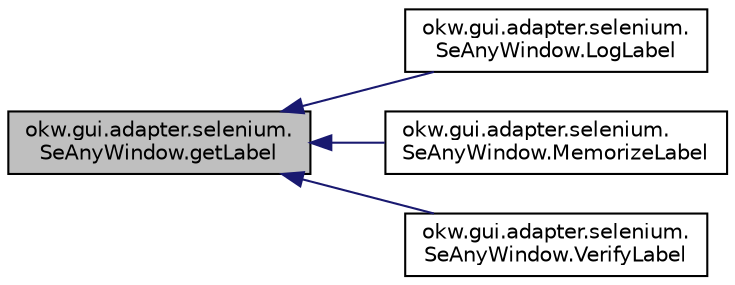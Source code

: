 digraph "okw.gui.adapter.selenium.SeAnyWindow.getLabel"
{
 // INTERACTIVE_SVG=YES
  edge [fontname="Helvetica",fontsize="10",labelfontname="Helvetica",labelfontsize="10"];
  node [fontname="Helvetica",fontsize="10",shape=record];
  rankdir="LR";
  Node137 [label="okw.gui.adapter.selenium.\lSeAnyWindow.getLabel",height=0.2,width=0.4,color="black", fillcolor="grey75", style="filled", fontcolor="black"];
  Node137 -> Node138 [dir="back",color="midnightblue",fontsize="10",style="solid",fontname="Helvetica"];
  Node138 [label="okw.gui.adapter.selenium.\lSeAnyWindow.LogLabel",height=0.2,width=0.4,color="black", fillcolor="white", style="filled",URL="$classokw_1_1gui_1_1adapter_1_1selenium_1_1_se_any_window.html#a7d9329528a1de239d3f545dbc4ab3349",tooltip="Logt den textuellen Inhalt des Labels eines Objektes. "];
  Node137 -> Node139 [dir="back",color="midnightblue",fontsize="10",style="solid",fontname="Helvetica"];
  Node139 [label="okw.gui.adapter.selenium.\lSeAnyWindow.MemorizeLabel",height=0.2,width=0.4,color="black", fillcolor="white", style="filled",URL="$classokw_1_1gui_1_1adapter_1_1selenium_1_1_se_any_window.html#a26e0e12d54e793e6cb084161d22d173e",tooltip="Ermittelt den textuellen Inhalt des Labels für das Schlüsselwort MerkeWert. "];
  Node137 -> Node140 [dir="back",color="midnightblue",fontsize="10",style="solid",fontname="Helvetica"];
  Node140 [label="okw.gui.adapter.selenium.\lSeAnyWindow.VerifyLabel",height=0.2,width=0.4,color="black", fillcolor="white", style="filled",URL="$classokw_1_1gui_1_1adapter_1_1selenium_1_1_se_any_window.html#af43e390e1ff415edf0f712ccad4c60e7",tooltip="Ermittelt den textuellen Inhalt des Labels für Prüfewert. "];
}
